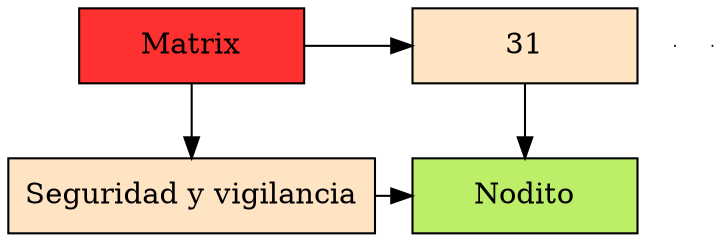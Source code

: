 digraph G{ 
node [shape=box] 
 Mt[ label = "Matrix", width = 1.5, style = filled, fillcolor = firebrick1, group = 1 ]; 
e0[ shape = point, width = 0 ]; 
e1[ shape = point, width = 0 ]; 
node0xc00010a8a0 [label = "Seguridad y vigilancia"    width = 1.5 style = filled, fillcolor = bisque1, group = 1 ]; 
node0xc00012e500 [label = "31"    width = 1.5 style = filled, fillcolor = bisque1, group = 2 ]; 
Mt -> node0xc00010a8a0 
Mt -> node0xc00012e500 
{ rank = same; Mt;  node0xc00012e500;} 
node0xc00012e500 -> node0xc000117e10; 
node0xc000117e10 [label = "Nodito" style = filled, fillcolor = darkolivegreen2	 width = 1.5, group = 2 ]; 
node0xc00010a8a0 -> node0xc000117e10; 
{ rank = same; node0xc00010a8a0; node0xc000117e10;} 
} 
